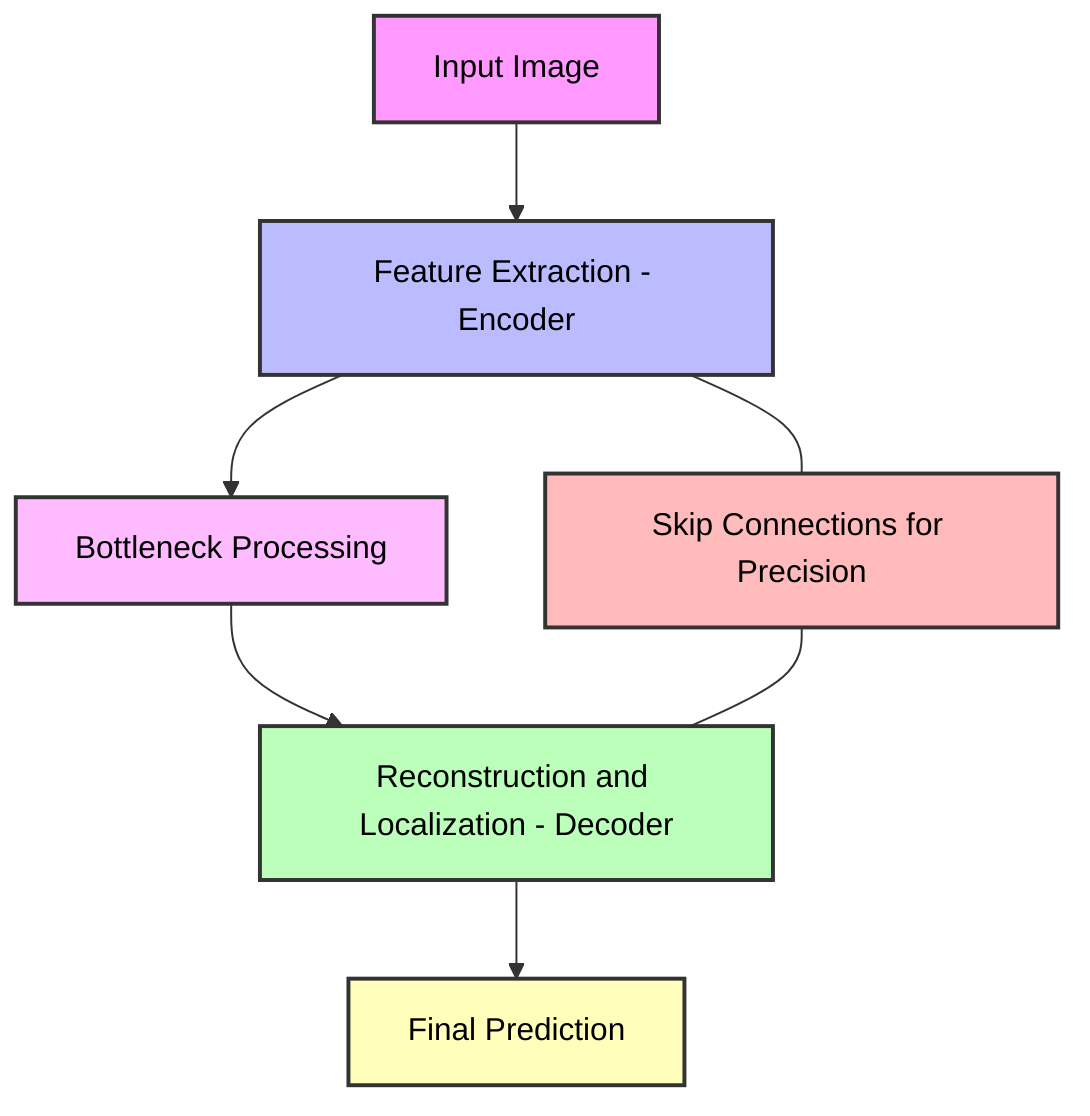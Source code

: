 flowchart TD
    A[Input Image] --> B[Feature Extraction - Encoder]
    B --> C[Bottleneck Processing]
    C --> D[Reconstruction and Localization - Decoder]
    D --> E[Final Prediction]

    B --- F[Skip Connections for Precision]
    F --- D

    style A fill:#f9f,stroke:#333,stroke-width:2px,color:black
    style B fill:#bbf,stroke:#333,stroke-width:2px,color:black
    style C fill:#fbf,stroke:#333,stroke-width:2px,color:black
    style D fill:#bfb,stroke:#333,stroke-width:2px,color:black
    style E fill:#ffb,stroke:#333,stroke-width:2px,color:black
    style F fill:#fbb,stroke:#333,stroke-width:2px,color:black